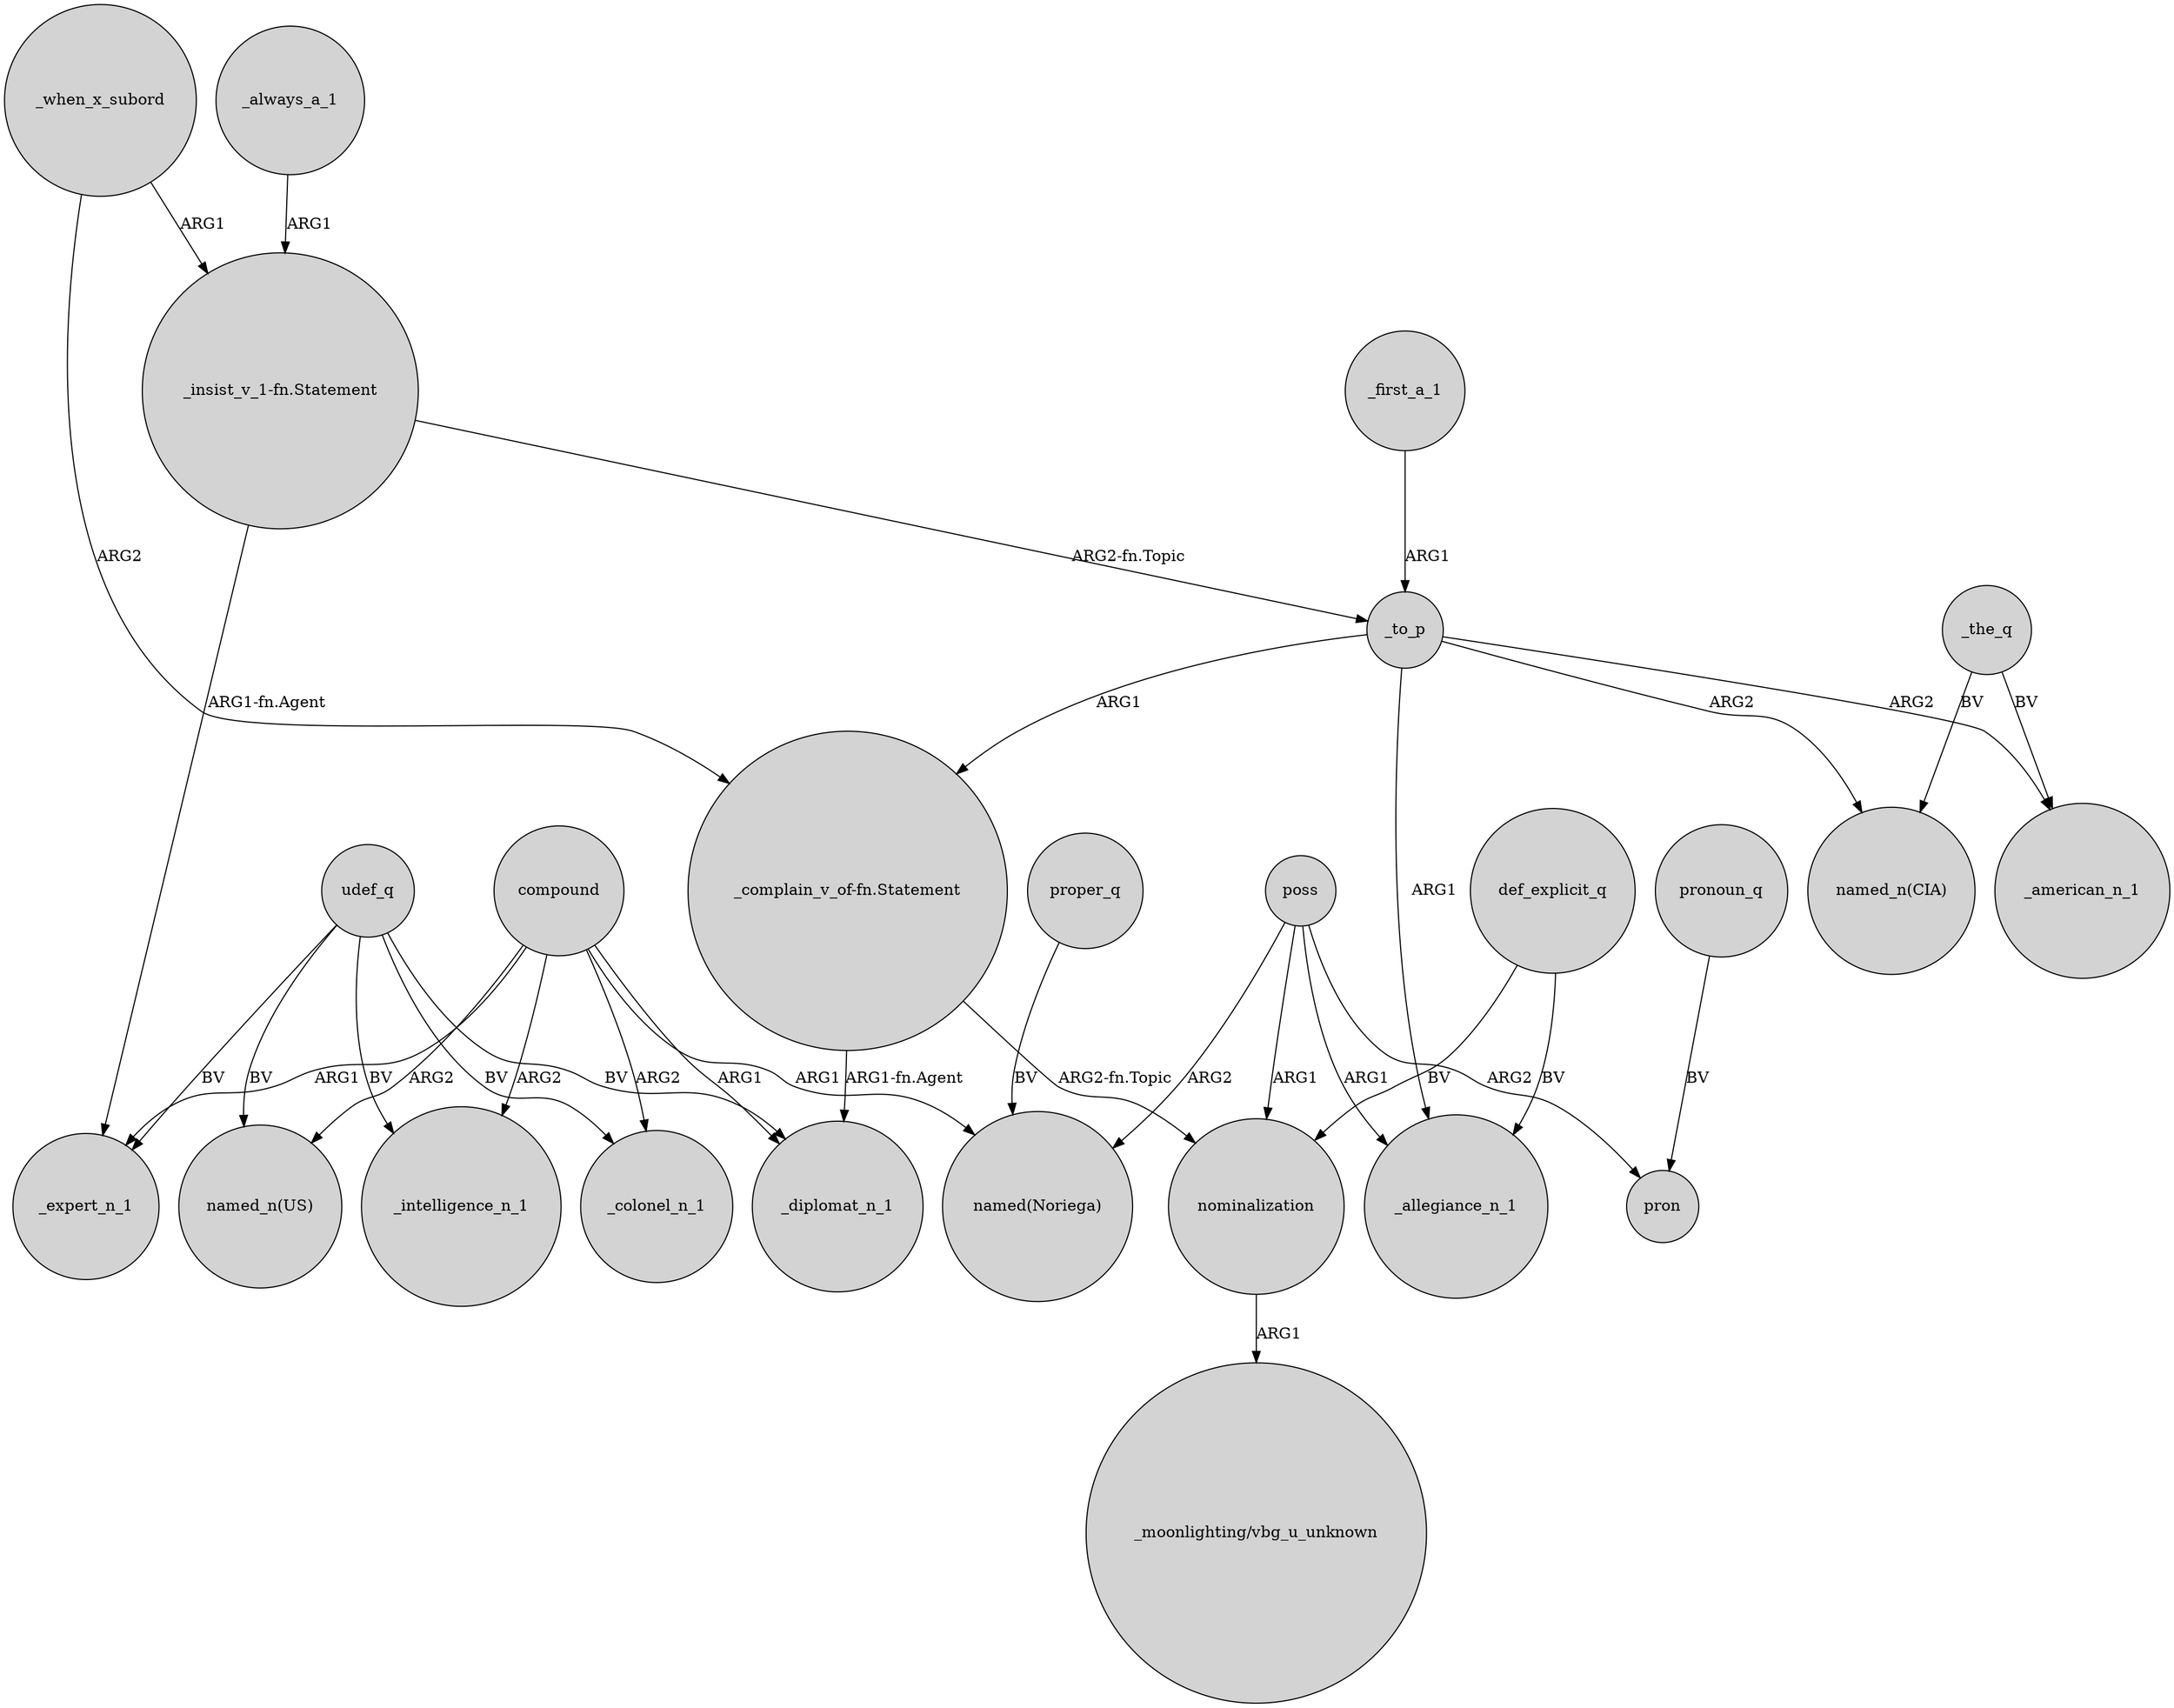 digraph {
	node [shape=circle style=filled]
	compound -> _intelligence_n_1 [label=ARG2]
	udef_q -> "named_n(US)" [label=BV]
	udef_q -> _diplomat_n_1 [label=BV]
	poss -> pron [label=ARG2]
	def_explicit_q -> _allegiance_n_1 [label=BV]
	compound -> _diplomat_n_1 [label=ARG1]
	_the_q -> "named_n(CIA)" [label=BV]
	"_complain_v_of-fn.Statement" -> _diplomat_n_1 [label="ARG1-fn.Agent"]
	_the_q -> _american_n_1 [label=BV]
	"_complain_v_of-fn.Statement" -> nominalization [label="ARG2-fn.Topic"]
	poss -> _allegiance_n_1 [label=ARG1]
	compound -> "named_n(US)" [label=ARG2]
	proper_q -> "named(Noriega)" [label=BV]
	poss -> nominalization [label=ARG1]
	pronoun_q -> pron [label=BV]
	"_insist_v_1-fn.Statement" -> _to_p [label="ARG2-fn.Topic"]
	compound -> "named(Noriega)" [label=ARG1]
	udef_q -> _expert_n_1 [label=BV]
	_when_x_subord -> "_complain_v_of-fn.Statement" [label=ARG2]
	compound -> _expert_n_1 [label=ARG1]
	udef_q -> _intelligence_n_1 [label=BV]
	nominalization -> "_moonlighting/vbg_u_unknown" [label=ARG1]
	_always_a_1 -> "_insist_v_1-fn.Statement" [label=ARG1]
	_to_p -> "_complain_v_of-fn.Statement" [label=ARG1]
	_to_p -> "named_n(CIA)" [label=ARG2]
	"_insist_v_1-fn.Statement" -> _expert_n_1 [label="ARG1-fn.Agent"]
	def_explicit_q -> nominalization [label=BV]
	_to_p -> _american_n_1 [label=ARG2]
	poss -> "named(Noriega)" [label=ARG2]
	_to_p -> _allegiance_n_1 [label=ARG1]
	compound -> _colonel_n_1 [label=ARG2]
	udef_q -> _colonel_n_1 [label=BV]
	_when_x_subord -> "_insist_v_1-fn.Statement" [label=ARG1]
	_first_a_1 -> _to_p [label=ARG1]
}
